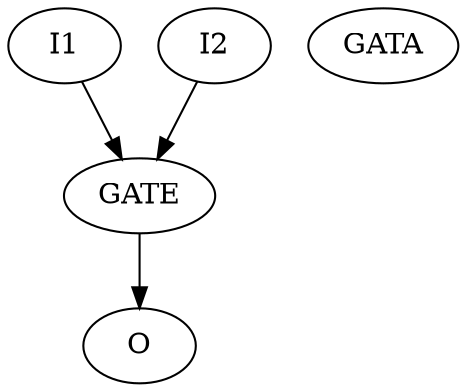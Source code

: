 digraph test {

I1 [LABEL = "INPUT"];
I2 [LABEL = "INPUT"];

GATA [LABEL = "AND2" ];

O [LABEL = "OUTPUT"];
I1 -> GATE -> O; I2 -> GATE;
}